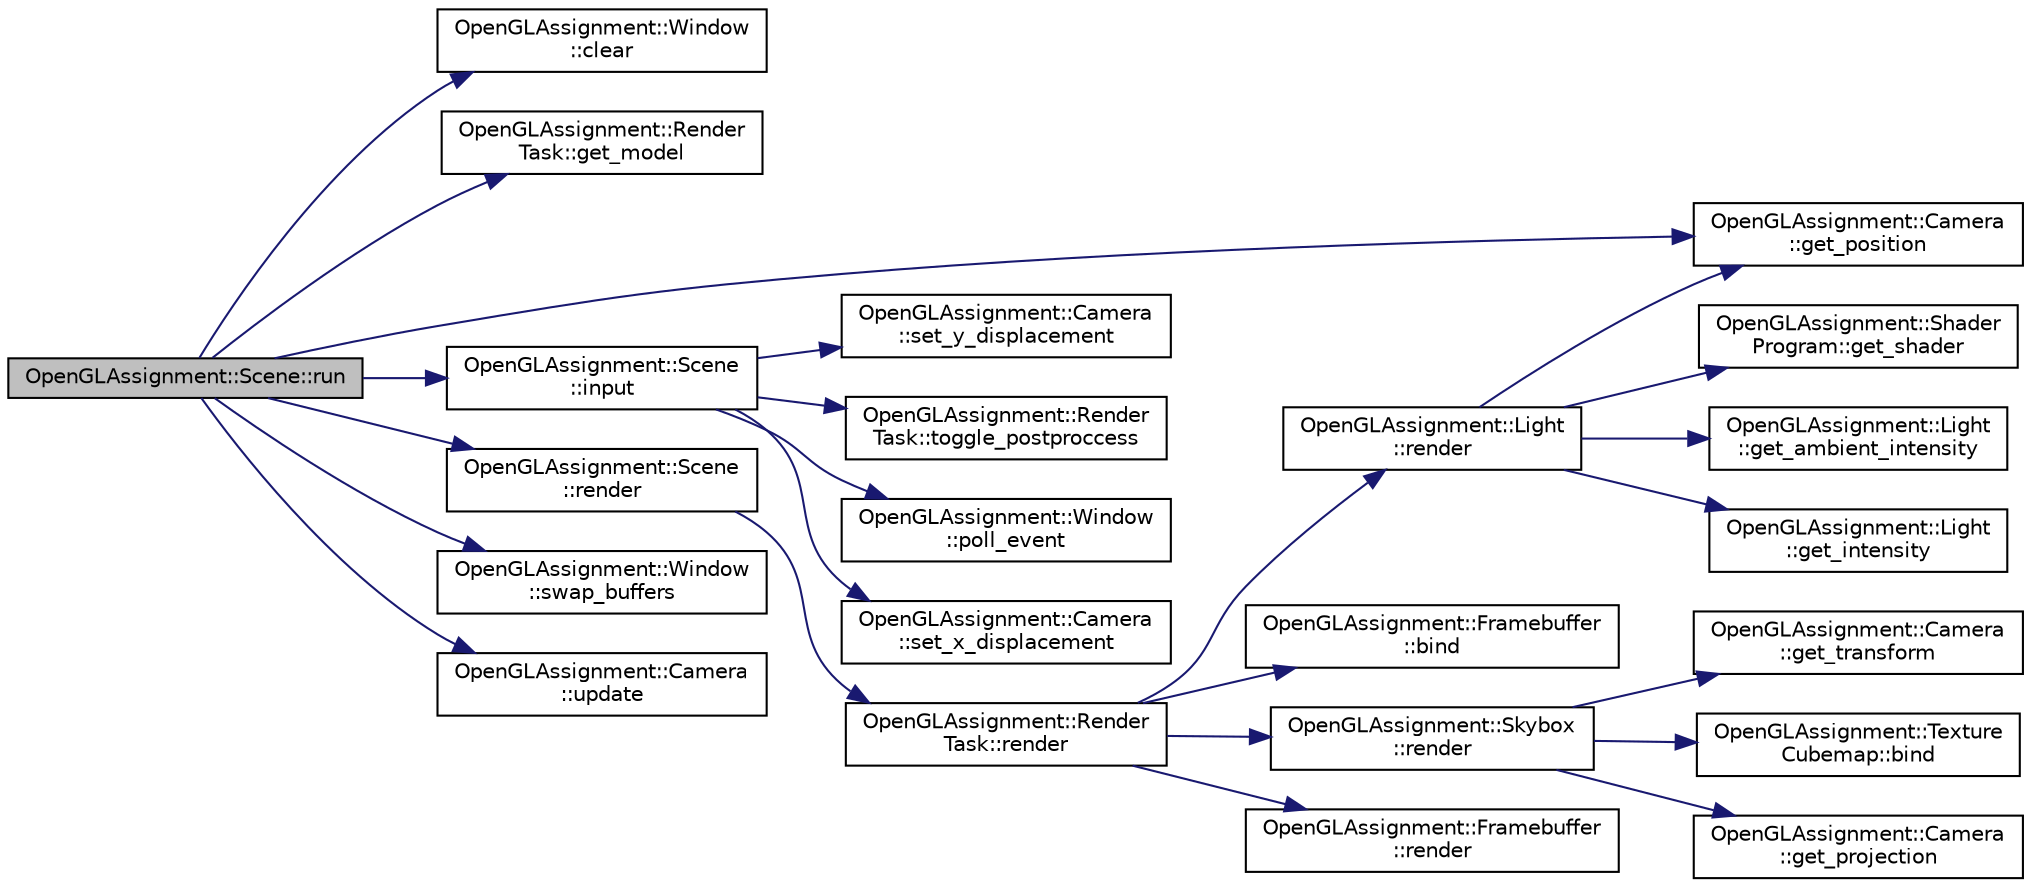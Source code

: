 digraph "OpenGLAssignment::Scene::run"
{
 // LATEX_PDF_SIZE
  edge [fontname="Helvetica",fontsize="10",labelfontname="Helvetica",labelfontsize="10"];
  node [fontname="Helvetica",fontsize="10",shape=record];
  rankdir="LR";
  Node1 [label="OpenGLAssignment::Scene::run",height=0.2,width=0.4,color="black", fillcolor="grey75", style="filled", fontcolor="black",tooltip="Scene loop."];
  Node1 -> Node2 [color="midnightblue",fontsize="10",style="solid",fontname="Helvetica"];
  Node2 [label="OpenGLAssignment::Window\l::clear",height=0.2,width=0.4,color="black", fillcolor="white", style="filled",URL="$class_open_g_l_assignment_1_1_window.html#a65e3615480f6a1607d32b8553c9d1a16",tooltip="Clears the window."];
  Node1 -> Node3 [color="midnightblue",fontsize="10",style="solid",fontname="Helvetica"];
  Node3 [label="OpenGLAssignment::Render\lTask::get_model",height=0.2,width=0.4,color="black", fillcolor="white", style="filled",URL="$class_open_g_l_assignment_1_1_render_task.html#a892f762eaef442d313288e6098af3efa",tooltip="Gets a model by name."];
  Node1 -> Node4 [color="midnightblue",fontsize="10",style="solid",fontname="Helvetica"];
  Node4 [label="OpenGLAssignment::Camera\l::get_position",height=0.2,width=0.4,color="black", fillcolor="white", style="filled",URL="$class_open_g_l_assignment_1_1_camera.html#ad5237426a12b4e9dbcb4f6c984f78b08",tooltip="Gets the position of the camera."];
  Node1 -> Node5 [color="midnightblue",fontsize="10",style="solid",fontname="Helvetica"];
  Node5 [label="OpenGLAssignment::Scene\l::input",height=0.2,width=0.4,color="black", fillcolor="white", style="filled",URL="$class_open_g_l_assignment_1_1_scene.html#ac66d43850a7944f5ad41188af06647dc",tooltip="Handle the input."];
  Node5 -> Node6 [color="midnightblue",fontsize="10",style="solid",fontname="Helvetica"];
  Node6 [label="OpenGLAssignment::Window\l::poll_event",height=0.2,width=0.4,color="black", fillcolor="white", style="filled",URL="$class_open_g_l_assignment_1_1_window.html#a11ac692583daefb3b00f85d888436f95",tooltip="Handle the window events."];
  Node5 -> Node7 [color="midnightblue",fontsize="10",style="solid",fontname="Helvetica"];
  Node7 [label="OpenGLAssignment::Camera\l::set_x_displacement",height=0.2,width=0.4,color="black", fillcolor="white", style="filled",URL="$class_open_g_l_assignment_1_1_camera.html#a202c2b20c0bbd11e238f712daabbf595",tooltip="Sets the x displacement for the camera movement."];
  Node5 -> Node8 [color="midnightblue",fontsize="10",style="solid",fontname="Helvetica"];
  Node8 [label="OpenGLAssignment::Camera\l::set_y_displacement",height=0.2,width=0.4,color="black", fillcolor="white", style="filled",URL="$class_open_g_l_assignment_1_1_camera.html#a1da7e03eff217f59071b54e0dbb9357c",tooltip="Sets the y displacement for the camera movement."];
  Node5 -> Node9 [color="midnightblue",fontsize="10",style="solid",fontname="Helvetica"];
  Node9 [label="OpenGLAssignment::Render\lTask::toggle_postproccess",height=0.2,width=0.4,color="black", fillcolor="white", style="filled",URL="$class_open_g_l_assignment_1_1_render_task.html#a341ecbe4b369d9a7f52895749399ef9b",tooltip="Activates or inactivates the postproccess in a switch way."];
  Node1 -> Node10 [color="midnightblue",fontsize="10",style="solid",fontname="Helvetica"];
  Node10 [label="OpenGLAssignment::Scene\l::render",height=0.2,width=0.4,color="black", fillcolor="white", style="filled",URL="$class_open_g_l_assignment_1_1_scene.html#af743cc56f5ea7486e4a6bbe5f8622932",tooltip="Render the scene."];
  Node10 -> Node11 [color="midnightblue",fontsize="10",style="solid",fontname="Helvetica"];
  Node11 [label="OpenGLAssignment::Render\lTask::render",height=0.2,width=0.4,color="black", fillcolor="white", style="filled",URL="$class_open_g_l_assignment_1_1_render_task.html#aae3febb180c4733187137cc8179f2824",tooltip="Render the scene."];
  Node11 -> Node12 [color="midnightblue",fontsize="10",style="solid",fontname="Helvetica"];
  Node12 [label="OpenGLAssignment::Framebuffer\l::bind",height=0.2,width=0.4,color="black", fillcolor="white", style="filled",URL="$class_open_g_l_assignment_1_1_framebuffer.html#a7a9bdaa3d127cc0b74dbbb90b839d43b",tooltip="Binds the framebuffer to use it."];
  Node11 -> Node13 [color="midnightblue",fontsize="10",style="solid",fontname="Helvetica"];
  Node13 [label="OpenGLAssignment::Skybox\l::render",height=0.2,width=0.4,color="black", fillcolor="white", style="filled",URL="$class_open_g_l_assignment_1_1_skybox.html#a07051a43767a094b435fc295e2e363b5",tooltip="Render the skybox."];
  Node13 -> Node14 [color="midnightblue",fontsize="10",style="solid",fontname="Helvetica"];
  Node14 [label="OpenGLAssignment::Texture\lCubemap::bind",height=0.2,width=0.4,color="black", fillcolor="white", style="filled",URL="$class_open_g_l_assignment_1_1_texture_cubemap.html#a20f1e502e3629fc87ffe108986461559",tooltip="Binds a texture to use it."];
  Node13 -> Node15 [color="midnightblue",fontsize="10",style="solid",fontname="Helvetica"];
  Node15 [label="OpenGLAssignment::Camera\l::get_projection",height=0.2,width=0.4,color="black", fillcolor="white", style="filled",URL="$class_open_g_l_assignment_1_1_camera.html#a97eb21d9be18383c28b100adda7e078c",tooltip="Gets the projection matrix."];
  Node13 -> Node16 [color="midnightblue",fontsize="10",style="solid",fontname="Helvetica"];
  Node16 [label="OpenGLAssignment::Camera\l::get_transform",height=0.2,width=0.4,color="black", fillcolor="white", style="filled",URL="$class_open_g_l_assignment_1_1_camera.html#a70061e13d0871a44e54af94a8959da24",tooltip="Gets the transformation of the camera."];
  Node11 -> Node17 [color="midnightblue",fontsize="10",style="solid",fontname="Helvetica"];
  Node17 [label="OpenGLAssignment::Framebuffer\l::render",height=0.2,width=0.4,color="black", fillcolor="white", style="filled",URL="$class_open_g_l_assignment_1_1_framebuffer.html#af44cb64714b95f2074fe5b26a26b6b7a",tooltip="Render the framebuffer."];
  Node11 -> Node18 [color="midnightblue",fontsize="10",style="solid",fontname="Helvetica"];
  Node18 [label="OpenGLAssignment::Light\l::render",height=0.2,width=0.4,color="black", fillcolor="white", style="filled",URL="$class_open_g_l_assignment_1_1_light.html#aaedc6884d12e21dec6468143214fb8a6",tooltip="Render. Update the lights values."];
  Node18 -> Node19 [color="midnightblue",fontsize="10",style="solid",fontname="Helvetica"];
  Node19 [label="OpenGLAssignment::Light\l::get_ambient_intensity",height=0.2,width=0.4,color="black", fillcolor="white", style="filled",URL="$class_open_g_l_assignment_1_1_light.html#aad88e5ccf058bd43f0f042e1bae256a6",tooltip="Gets the ambient intensity."];
  Node18 -> Node20 [color="midnightblue",fontsize="10",style="solid",fontname="Helvetica"];
  Node20 [label="OpenGLAssignment::Light\l::get_intensity",height=0.2,width=0.4,color="black", fillcolor="white", style="filled",URL="$class_open_g_l_assignment_1_1_light.html#a1033f58922682a67a1fc7f851b9d4ceb",tooltip="Gets the light intensity."];
  Node18 -> Node4 [color="midnightblue",fontsize="10",style="solid",fontname="Helvetica"];
  Node18 -> Node21 [color="midnightblue",fontsize="10",style="solid",fontname="Helvetica"];
  Node21 [label="OpenGLAssignment::Shader\lProgram::get_shader",height=0.2,width=0.4,color="black", fillcolor="white", style="filled",URL="$class_open_g_l_assignment_1_1_shader_program.html#ac6706fea0863820d3f5555875370248a",tooltip="Gets a shader program by its name."];
  Node1 -> Node22 [color="midnightblue",fontsize="10",style="solid",fontname="Helvetica"];
  Node22 [label="OpenGLAssignment::Window\l::swap_buffers",height=0.2,width=0.4,color="black", fillcolor="white", style="filled",URL="$class_open_g_l_assignment_1_1_window.html#a36ac2d71601a781d33424ef3a7b66308",tooltip="Swap the buffers of the window."];
  Node1 -> Node23 [color="midnightblue",fontsize="10",style="solid",fontname="Helvetica"];
  Node23 [label="OpenGLAssignment::Camera\l::update",height=0.2,width=0.4,color="black", fillcolor="white", style="filled",URL="$class_open_g_l_assignment_1_1_camera.html#ac27402fa0675bebda608562a4538d9cd",tooltip="Updates the camera position."];
}
